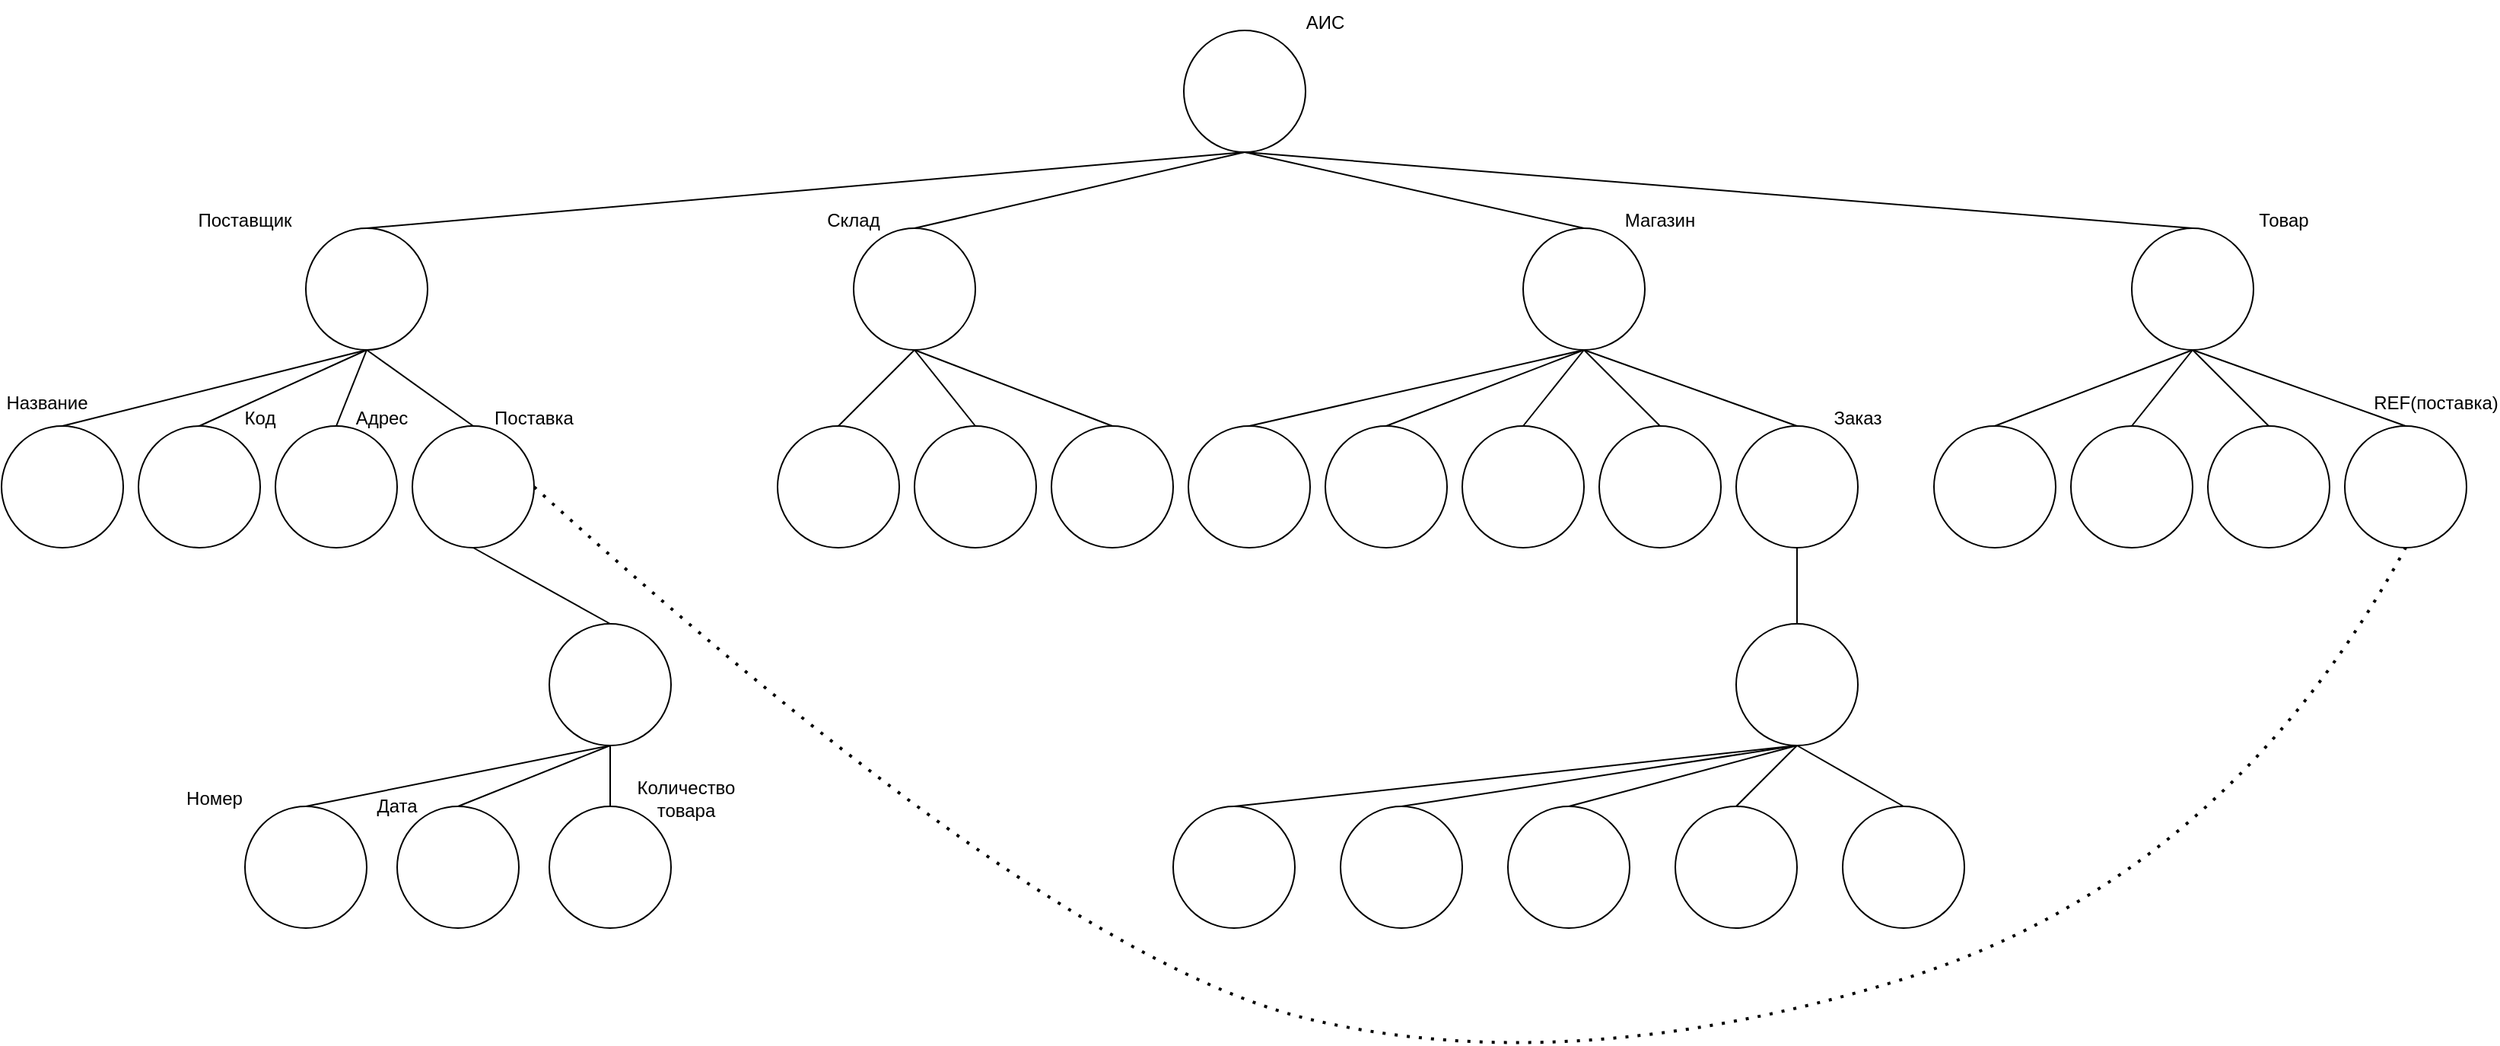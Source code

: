 <mxfile version="15.7.1" type="github">
  <diagram id="nbO-xUztNOdvrbBRGyaU" name="Page-1">
    <mxGraphModel dx="1826" dy="781" grid="1" gridSize="10" guides="1" tooltips="1" connect="1" arrows="1" fold="1" page="1" pageScale="1" pageWidth="1654" pageHeight="1169" math="0" shadow="0">
      <root>
        <mxCell id="0" />
        <mxCell id="1" parent="0" />
        <mxCell id="AkOpAmFY5jFsptfe66Um-1" value="" style="ellipse;whiteSpace=wrap;html=1;aspect=fixed;shadow=0;" vertex="1" parent="1">
          <mxGeometry x="787" y="90" width="80" height="80" as="geometry" />
        </mxCell>
        <mxCell id="AkOpAmFY5jFsptfe66Um-3" value="" style="ellipse;whiteSpace=wrap;html=1;aspect=fixed;shadow=0;fillColor=#FFFFFF;" vertex="1" parent="1">
          <mxGeometry x="210" y="220" width="80" height="80" as="geometry" />
        </mxCell>
        <mxCell id="AkOpAmFY5jFsptfe66Um-4" value="" style="ellipse;whiteSpace=wrap;html=1;aspect=fixed;shadow=0;fillColor=#FFFFFF;" vertex="1" parent="1">
          <mxGeometry x="570" y="220" width="80" height="80" as="geometry" />
        </mxCell>
        <mxCell id="AkOpAmFY5jFsptfe66Um-5" value="" style="ellipse;whiteSpace=wrap;html=1;aspect=fixed;shadow=0;fillColor=#FFFFFF;" vertex="1" parent="1">
          <mxGeometry x="1010" y="220" width="80" height="80" as="geometry" />
        </mxCell>
        <mxCell id="AkOpAmFY5jFsptfe66Um-6" value="" style="ellipse;whiteSpace=wrap;html=1;aspect=fixed;shadow=0;fillColor=#FFFFFF;" vertex="1" parent="1">
          <mxGeometry x="1410" y="220" width="80" height="80" as="geometry" />
        </mxCell>
        <mxCell id="AkOpAmFY5jFsptfe66Um-8" value="" style="endArrow=none;html=1;rounded=0;exitX=0.5;exitY=0;exitDx=0;exitDy=0;entryX=0.5;entryY=1;entryDx=0;entryDy=0;" edge="1" parent="1" source="AkOpAmFY5jFsptfe66Um-3" target="AkOpAmFY5jFsptfe66Um-1">
          <mxGeometry width="50" height="50" relative="1" as="geometry">
            <mxPoint x="677" y="220" as="sourcePoint" />
            <mxPoint x="727" y="170" as="targetPoint" />
          </mxGeometry>
        </mxCell>
        <mxCell id="AkOpAmFY5jFsptfe66Um-9" value="" style="endArrow=none;html=1;rounded=0;exitX=0.5;exitY=0;exitDx=0;exitDy=0;" edge="1" parent="1" source="AkOpAmFY5jFsptfe66Um-4">
          <mxGeometry width="50" height="50" relative="1" as="geometry">
            <mxPoint x="597" y="230" as="sourcePoint" />
            <mxPoint x="827" y="170" as="targetPoint" />
          </mxGeometry>
        </mxCell>
        <mxCell id="AkOpAmFY5jFsptfe66Um-10" value="" style="endArrow=none;html=1;rounded=0;exitX=0.5;exitY=0;exitDx=0;exitDy=0;" edge="1" parent="1" source="AkOpAmFY5jFsptfe66Um-5">
          <mxGeometry width="50" height="50" relative="1" as="geometry">
            <mxPoint x="807" y="250" as="sourcePoint" />
            <mxPoint x="827" y="170" as="targetPoint" />
          </mxGeometry>
        </mxCell>
        <mxCell id="AkOpAmFY5jFsptfe66Um-11" value="" style="endArrow=none;html=1;rounded=0;entryX=0.5;entryY=0;entryDx=0;entryDy=0;" edge="1" parent="1" target="AkOpAmFY5jFsptfe66Um-6">
          <mxGeometry width="50" height="50" relative="1" as="geometry">
            <mxPoint x="827" y="170" as="sourcePoint" />
            <mxPoint x="997" y="160" as="targetPoint" />
          </mxGeometry>
        </mxCell>
        <mxCell id="AkOpAmFY5jFsptfe66Um-12" value="Поставщик" style="text;html=1;strokeColor=none;fillColor=none;align=center;verticalAlign=middle;whiteSpace=wrap;rounded=0;shadow=0;" vertex="1" parent="1">
          <mxGeometry x="140" y="200" width="60" height="30" as="geometry" />
        </mxCell>
        <mxCell id="AkOpAmFY5jFsptfe66Um-13" value="Склад" style="text;html=1;strokeColor=none;fillColor=none;align=center;verticalAlign=middle;whiteSpace=wrap;rounded=0;shadow=0;" vertex="1" parent="1">
          <mxGeometry x="540" y="200" width="60" height="30" as="geometry" />
        </mxCell>
        <mxCell id="AkOpAmFY5jFsptfe66Um-14" value="Магазин" style="text;html=1;strokeColor=none;fillColor=none;align=center;verticalAlign=middle;whiteSpace=wrap;rounded=0;shadow=0;" vertex="1" parent="1">
          <mxGeometry x="1070" y="205" width="60" height="20" as="geometry" />
        </mxCell>
        <mxCell id="AkOpAmFY5jFsptfe66Um-15" value="Товар" style="text;html=1;strokeColor=none;fillColor=none;align=center;verticalAlign=middle;whiteSpace=wrap;rounded=0;shadow=0;" vertex="1" parent="1">
          <mxGeometry x="1480" y="200" width="60" height="30" as="geometry" />
        </mxCell>
        <mxCell id="AkOpAmFY5jFsptfe66Um-16" value="АИС" style="text;html=1;strokeColor=none;fillColor=none;align=center;verticalAlign=middle;whiteSpace=wrap;rounded=0;shadow=0;" vertex="1" parent="1">
          <mxGeometry x="850" y="70" width="60" height="30" as="geometry" />
        </mxCell>
        <mxCell id="AkOpAmFY5jFsptfe66Um-17" value="" style="ellipse;whiteSpace=wrap;html=1;aspect=fixed;shadow=0;fillColor=#FFFFFF;" vertex="1" parent="1">
          <mxGeometry x="280" y="350" width="80" height="80" as="geometry" />
        </mxCell>
        <mxCell id="AkOpAmFY5jFsptfe66Um-20" value="" style="ellipse;whiteSpace=wrap;html=1;aspect=fixed;shadow=0;fillColor=#FFFFFF;" vertex="1" parent="1">
          <mxGeometry x="190" y="350" width="80" height="80" as="geometry" />
        </mxCell>
        <mxCell id="AkOpAmFY5jFsptfe66Um-21" value="" style="ellipse;whiteSpace=wrap;html=1;aspect=fixed;shadow=0;fillColor=#FFFFFF;" vertex="1" parent="1">
          <mxGeometry x="100" y="350" width="80" height="80" as="geometry" />
        </mxCell>
        <mxCell id="AkOpAmFY5jFsptfe66Um-22" value="" style="ellipse;whiteSpace=wrap;html=1;aspect=fixed;shadow=0;fillColor=#FFFFFF;" vertex="1" parent="1">
          <mxGeometry x="10" y="350" width="80" height="80" as="geometry" />
        </mxCell>
        <mxCell id="AkOpAmFY5jFsptfe66Um-23" value="Код" style="text;html=1;strokeColor=none;fillColor=none;align=center;verticalAlign=middle;whiteSpace=wrap;rounded=0;shadow=0;" vertex="1" parent="1">
          <mxGeometry x="150" y="330" width="60" height="30" as="geometry" />
        </mxCell>
        <mxCell id="AkOpAmFY5jFsptfe66Um-24" value="Название" style="text;html=1;strokeColor=none;fillColor=none;align=center;verticalAlign=middle;whiteSpace=wrap;rounded=0;shadow=0;" vertex="1" parent="1">
          <mxGeometry x="10" y="320" width="60" height="30" as="geometry" />
        </mxCell>
        <mxCell id="AkOpAmFY5jFsptfe66Um-25" value="Адрес" style="text;html=1;strokeColor=none;fillColor=none;align=center;verticalAlign=middle;whiteSpace=wrap;rounded=0;shadow=0;" vertex="1" parent="1">
          <mxGeometry x="230" y="330" width="60" height="30" as="geometry" />
        </mxCell>
        <mxCell id="AkOpAmFY5jFsptfe66Um-26" value="Поставка" style="text;html=1;strokeColor=none;fillColor=none;align=center;verticalAlign=middle;whiteSpace=wrap;rounded=0;shadow=0;" vertex="1" parent="1">
          <mxGeometry x="330" y="330" width="60" height="30" as="geometry" />
        </mxCell>
        <mxCell id="AkOpAmFY5jFsptfe66Um-27" value="" style="endArrow=none;html=1;rounded=0;entryX=0.5;entryY=1;entryDx=0;entryDy=0;exitX=0.5;exitY=0;exitDx=0;exitDy=0;" edge="1" parent="1" source="AkOpAmFY5jFsptfe66Um-17" target="AkOpAmFY5jFsptfe66Um-3">
          <mxGeometry width="50" height="50" relative="1" as="geometry">
            <mxPoint x="360" y="580" as="sourcePoint" />
            <mxPoint x="410" y="530" as="targetPoint" />
          </mxGeometry>
        </mxCell>
        <mxCell id="AkOpAmFY5jFsptfe66Um-28" value="" style="endArrow=none;html=1;rounded=0;entryX=0.5;entryY=1;entryDx=0;entryDy=0;exitX=0.5;exitY=0;exitDx=0;exitDy=0;" edge="1" parent="1" source="AkOpAmFY5jFsptfe66Um-20" target="AkOpAmFY5jFsptfe66Um-3">
          <mxGeometry width="50" height="50" relative="1" as="geometry">
            <mxPoint x="250" y="310" as="sourcePoint" />
            <mxPoint x="300" y="260" as="targetPoint" />
          </mxGeometry>
        </mxCell>
        <mxCell id="AkOpAmFY5jFsptfe66Um-29" value="" style="endArrow=none;html=1;rounded=0;exitX=0.5;exitY=0;exitDx=0;exitDy=0;entryX=0.5;entryY=1;entryDx=0;entryDy=0;" edge="1" parent="1" source="AkOpAmFY5jFsptfe66Um-21" target="AkOpAmFY5jFsptfe66Um-3">
          <mxGeometry width="50" height="50" relative="1" as="geometry">
            <mxPoint x="140" y="310" as="sourcePoint" />
            <mxPoint x="410" y="300" as="targetPoint" />
          </mxGeometry>
        </mxCell>
        <mxCell id="AkOpAmFY5jFsptfe66Um-30" value="" style="endArrow=none;html=1;rounded=0;entryX=0.5;entryY=1;entryDx=0;entryDy=0;exitX=0.5;exitY=0;exitDx=0;exitDy=0;" edge="1" parent="1" source="AkOpAmFY5jFsptfe66Um-22" target="AkOpAmFY5jFsptfe66Um-3">
          <mxGeometry width="50" height="50" relative="1" as="geometry">
            <mxPoint x="110" y="340" as="sourcePoint" />
            <mxPoint x="160" y="290" as="targetPoint" />
            <Array as="points" />
          </mxGeometry>
        </mxCell>
        <mxCell id="AkOpAmFY5jFsptfe66Um-31" value="" style="ellipse;whiteSpace=wrap;html=1;aspect=fixed;shadow=0;fillColor=#FFFFFF;" vertex="1" parent="1">
          <mxGeometry x="370" y="480" width="80" height="80" as="geometry" />
        </mxCell>
        <mxCell id="AkOpAmFY5jFsptfe66Um-32" value="" style="ellipse;whiteSpace=wrap;html=1;aspect=fixed;shadow=0;fillColor=#FFFFFF;" vertex="1" parent="1">
          <mxGeometry x="370" y="600" width="80" height="80" as="geometry" />
        </mxCell>
        <mxCell id="AkOpAmFY5jFsptfe66Um-33" value="" style="ellipse;whiteSpace=wrap;html=1;aspect=fixed;shadow=0;fillColor=#FFFFFF;" vertex="1" parent="1">
          <mxGeometry x="270" y="600" width="80" height="80" as="geometry" />
        </mxCell>
        <mxCell id="AkOpAmFY5jFsptfe66Um-34" value="" style="ellipse;whiteSpace=wrap;html=1;aspect=fixed;shadow=0;fillColor=#FFFFFF;" vertex="1" parent="1">
          <mxGeometry x="170" y="600" width="80" height="80" as="geometry" />
        </mxCell>
        <mxCell id="AkOpAmFY5jFsptfe66Um-35" value="" style="endArrow=none;html=1;rounded=0;entryX=0.5;entryY=1;entryDx=0;entryDy=0;exitX=0.5;exitY=0;exitDx=0;exitDy=0;" edge="1" parent="1" source="AkOpAmFY5jFsptfe66Um-32" target="AkOpAmFY5jFsptfe66Um-31">
          <mxGeometry width="50" height="50" relative="1" as="geometry">
            <mxPoint x="310" y="840" as="sourcePoint" />
            <mxPoint x="360" y="790" as="targetPoint" />
          </mxGeometry>
        </mxCell>
        <mxCell id="AkOpAmFY5jFsptfe66Um-36" value="" style="endArrow=none;html=1;rounded=0;entryX=0.5;entryY=1;entryDx=0;entryDy=0;exitX=0.5;exitY=0;exitDx=0;exitDy=0;" edge="1" parent="1" source="AkOpAmFY5jFsptfe66Um-31" target="AkOpAmFY5jFsptfe66Um-17">
          <mxGeometry width="50" height="50" relative="1" as="geometry">
            <mxPoint x="500" y="640" as="sourcePoint" />
            <mxPoint x="550" y="590" as="targetPoint" />
          </mxGeometry>
        </mxCell>
        <mxCell id="AkOpAmFY5jFsptfe66Um-37" value="" style="endArrow=none;html=1;rounded=0;entryX=0.5;entryY=1;entryDx=0;entryDy=0;exitX=0.5;exitY=0;exitDx=0;exitDy=0;" edge="1" parent="1" source="AkOpAmFY5jFsptfe66Um-33" target="AkOpAmFY5jFsptfe66Um-31">
          <mxGeometry width="50" height="50" relative="1" as="geometry">
            <mxPoint x="160" y="800" as="sourcePoint" />
            <mxPoint x="210" y="750" as="targetPoint" />
          </mxGeometry>
        </mxCell>
        <mxCell id="AkOpAmFY5jFsptfe66Um-38" value="" style="endArrow=none;html=1;rounded=0;entryX=0.5;entryY=1;entryDx=0;entryDy=0;exitX=0.5;exitY=0;exitDx=0;exitDy=0;startArrow=none;" edge="1" parent="1" source="AkOpAmFY5jFsptfe66Um-34" target="AkOpAmFY5jFsptfe66Um-31">
          <mxGeometry width="50" height="50" relative="1" as="geometry">
            <mxPoint x="200" y="830" as="sourcePoint" />
            <mxPoint x="250" y="780" as="targetPoint" />
          </mxGeometry>
        </mxCell>
        <mxCell id="AkOpAmFY5jFsptfe66Um-39" value="Номер" style="text;html=1;strokeColor=none;fillColor=none;align=center;verticalAlign=middle;whiteSpace=wrap;rounded=0;shadow=0;" vertex="1" parent="1">
          <mxGeometry x="120" y="580" width="60" height="30" as="geometry" />
        </mxCell>
        <mxCell id="AkOpAmFY5jFsptfe66Um-40" value="Дата" style="text;html=1;strokeColor=none;fillColor=none;align=center;verticalAlign=middle;whiteSpace=wrap;rounded=0;shadow=0;" vertex="1" parent="1">
          <mxGeometry x="240" y="585" width="60" height="30" as="geometry" />
        </mxCell>
        <mxCell id="AkOpAmFY5jFsptfe66Um-42" value="Количество товара" style="text;html=1;strokeColor=none;fillColor=none;align=center;verticalAlign=middle;whiteSpace=wrap;rounded=0;shadow=0;" vertex="1" parent="1">
          <mxGeometry x="430" y="575" width="60" height="40" as="geometry" />
        </mxCell>
        <mxCell id="AkOpAmFY5jFsptfe66Um-43" value="" style="ellipse;whiteSpace=wrap;html=1;aspect=fixed;shadow=0;fillColor=#FFFFFF;" vertex="1" parent="1">
          <mxGeometry x="790" y="350" width="80" height="80" as="geometry" />
        </mxCell>
        <mxCell id="AkOpAmFY5jFsptfe66Um-44" value="" style="ellipse;whiteSpace=wrap;html=1;aspect=fixed;shadow=0;fillColor=#FFFFFF;" vertex="1" parent="1">
          <mxGeometry x="880" y="350" width="80" height="80" as="geometry" />
        </mxCell>
        <mxCell id="AkOpAmFY5jFsptfe66Um-45" value="" style="ellipse;whiteSpace=wrap;html=1;aspect=fixed;shadow=0;fillColor=#FFFFFF;" vertex="1" parent="1">
          <mxGeometry x="970" y="350" width="80" height="80" as="geometry" />
        </mxCell>
        <mxCell id="AkOpAmFY5jFsptfe66Um-46" value="" style="ellipse;whiteSpace=wrap;html=1;aspect=fixed;shadow=0;fillColor=#FFFFFF;" vertex="1" parent="1">
          <mxGeometry x="1060" y="350" width="80" height="80" as="geometry" />
        </mxCell>
        <mxCell id="AkOpAmFY5jFsptfe66Um-47" value="" style="ellipse;whiteSpace=wrap;html=1;aspect=fixed;shadow=0;fillColor=#FFFFFF;" vertex="1" parent="1">
          <mxGeometry x="1150" y="350" width="80" height="80" as="geometry" />
        </mxCell>
        <mxCell id="AkOpAmFY5jFsptfe66Um-48" value="" style="endArrow=none;html=1;rounded=0;entryX=0.5;entryY=1;entryDx=0;entryDy=0;exitX=0.5;exitY=0;exitDx=0;exitDy=0;" edge="1" parent="1" source="AkOpAmFY5jFsptfe66Um-43" target="AkOpAmFY5jFsptfe66Um-5">
          <mxGeometry width="50" height="50" relative="1" as="geometry">
            <mxPoint x="740" y="550" as="sourcePoint" />
            <mxPoint x="790" y="500" as="targetPoint" />
          </mxGeometry>
        </mxCell>
        <mxCell id="AkOpAmFY5jFsptfe66Um-49" value="" style="endArrow=none;html=1;rounded=0;entryX=0.5;entryY=1;entryDx=0;entryDy=0;exitX=0.5;exitY=0;exitDx=0;exitDy=0;" edge="1" parent="1" source="AkOpAmFY5jFsptfe66Um-44" target="AkOpAmFY5jFsptfe66Um-5">
          <mxGeometry width="50" height="50" relative="1" as="geometry">
            <mxPoint x="760" y="530" as="sourcePoint" />
            <mxPoint x="810" y="480" as="targetPoint" />
          </mxGeometry>
        </mxCell>
        <mxCell id="AkOpAmFY5jFsptfe66Um-50" value="" style="endArrow=none;html=1;rounded=0;entryX=0.5;entryY=1;entryDx=0;entryDy=0;exitX=0.5;exitY=0;exitDx=0;exitDy=0;" edge="1" parent="1" source="AkOpAmFY5jFsptfe66Um-45" target="AkOpAmFY5jFsptfe66Um-5">
          <mxGeometry width="50" height="50" relative="1" as="geometry">
            <mxPoint x="930" y="620" as="sourcePoint" />
            <mxPoint x="980" y="570" as="targetPoint" />
          </mxGeometry>
        </mxCell>
        <mxCell id="AkOpAmFY5jFsptfe66Um-51" value="" style="endArrow=none;html=1;rounded=0;exitX=0.5;exitY=0;exitDx=0;exitDy=0;entryX=0.5;entryY=1;entryDx=0;entryDy=0;" edge="1" parent="1" source="AkOpAmFY5jFsptfe66Um-46" target="AkOpAmFY5jFsptfe66Um-5">
          <mxGeometry width="50" height="50" relative="1" as="geometry">
            <mxPoint x="1020" y="590" as="sourcePoint" />
            <mxPoint x="1180" y="280" as="targetPoint" />
          </mxGeometry>
        </mxCell>
        <mxCell id="AkOpAmFY5jFsptfe66Um-52" value="" style="endArrow=none;html=1;rounded=0;entryX=0.5;entryY=1;entryDx=0;entryDy=0;exitX=0.5;exitY=0;exitDx=0;exitDy=0;" edge="1" parent="1" source="AkOpAmFY5jFsptfe66Um-47" target="AkOpAmFY5jFsptfe66Um-5">
          <mxGeometry width="50" height="50" relative="1" as="geometry">
            <mxPoint x="940" y="600" as="sourcePoint" />
            <mxPoint x="990" y="550" as="targetPoint" />
          </mxGeometry>
        </mxCell>
        <mxCell id="AkOpAmFY5jFsptfe66Um-53" value="Заказ" style="text;html=1;strokeColor=none;fillColor=none;align=center;verticalAlign=middle;whiteSpace=wrap;rounded=0;shadow=0;" vertex="1" parent="1">
          <mxGeometry x="1200" y="330" width="60" height="30" as="geometry" />
        </mxCell>
        <mxCell id="AkOpAmFY5jFsptfe66Um-54" value="" style="ellipse;whiteSpace=wrap;html=1;aspect=fixed;shadow=0;fillColor=#FFFFFF;" vertex="1" parent="1">
          <mxGeometry x="1150" y="480" width="80" height="80" as="geometry" />
        </mxCell>
        <mxCell id="AkOpAmFY5jFsptfe66Um-55" value="" style="endArrow=none;html=1;rounded=0;entryX=0.5;entryY=1;entryDx=0;entryDy=0;exitX=0.5;exitY=0;exitDx=0;exitDy=0;" edge="1" parent="1" source="AkOpAmFY5jFsptfe66Um-54" target="AkOpAmFY5jFsptfe66Um-47">
          <mxGeometry width="50" height="50" relative="1" as="geometry">
            <mxPoint x="980" y="660" as="sourcePoint" />
            <mxPoint x="1030" y="610" as="targetPoint" />
          </mxGeometry>
        </mxCell>
        <mxCell id="AkOpAmFY5jFsptfe66Um-56" value="" style="ellipse;whiteSpace=wrap;html=1;aspect=fixed;shadow=0;fillColor=#FFFFFF;" vertex="1" parent="1">
          <mxGeometry x="780" y="600" width="80" height="80" as="geometry" />
        </mxCell>
        <mxCell id="AkOpAmFY5jFsptfe66Um-57" value="" style="ellipse;whiteSpace=wrap;html=1;aspect=fixed;shadow=0;fillColor=#FFFFFF;" vertex="1" parent="1">
          <mxGeometry x="890" y="600" width="80" height="80" as="geometry" />
        </mxCell>
        <mxCell id="AkOpAmFY5jFsptfe66Um-58" value="" style="ellipse;whiteSpace=wrap;html=1;aspect=fixed;shadow=0;fillColor=#FFFFFF;" vertex="1" parent="1">
          <mxGeometry x="1000" y="600" width="80" height="80" as="geometry" />
        </mxCell>
        <mxCell id="AkOpAmFY5jFsptfe66Um-59" value="" style="ellipse;whiteSpace=wrap;html=1;aspect=fixed;shadow=0;fillColor=#FFFFFF;" vertex="1" parent="1">
          <mxGeometry x="1110" y="600" width="80" height="80" as="geometry" />
        </mxCell>
        <mxCell id="AkOpAmFY5jFsptfe66Um-60" value="" style="ellipse;whiteSpace=wrap;html=1;aspect=fixed;shadow=0;fillColor=#FFFFFF;" vertex="1" parent="1">
          <mxGeometry x="1220" y="600" width="80" height="80" as="geometry" />
        </mxCell>
        <mxCell id="AkOpAmFY5jFsptfe66Um-61" value="" style="endArrow=none;html=1;rounded=0;exitX=0.5;exitY=0;exitDx=0;exitDy=0;entryX=0.5;entryY=1;entryDx=0;entryDy=0;" edge="1" parent="1" source="AkOpAmFY5jFsptfe66Um-56" target="AkOpAmFY5jFsptfe66Um-54">
          <mxGeometry width="50" height="50" relative="1" as="geometry">
            <mxPoint x="900" y="570" as="sourcePoint" />
            <mxPoint x="950" y="520" as="targetPoint" />
          </mxGeometry>
        </mxCell>
        <mxCell id="AkOpAmFY5jFsptfe66Um-62" value="" style="endArrow=none;html=1;rounded=0;exitX=0.5;exitY=0;exitDx=0;exitDy=0;entryX=0.5;entryY=1;entryDx=0;entryDy=0;" edge="1" parent="1" source="AkOpAmFY5jFsptfe66Um-57" target="AkOpAmFY5jFsptfe66Um-54">
          <mxGeometry width="50" height="50" relative="1" as="geometry">
            <mxPoint x="970" y="570" as="sourcePoint" />
            <mxPoint x="1020" y="520" as="targetPoint" />
          </mxGeometry>
        </mxCell>
        <mxCell id="AkOpAmFY5jFsptfe66Um-63" value="" style="endArrow=none;html=1;rounded=0;exitX=0.5;exitY=0;exitDx=0;exitDy=0;entryX=0.5;entryY=1;entryDx=0;entryDy=0;" edge="1" parent="1" source="AkOpAmFY5jFsptfe66Um-58" target="AkOpAmFY5jFsptfe66Um-54">
          <mxGeometry width="50" height="50" relative="1" as="geometry">
            <mxPoint x="1050" y="570" as="sourcePoint" />
            <mxPoint x="1100" y="520" as="targetPoint" />
          </mxGeometry>
        </mxCell>
        <mxCell id="AkOpAmFY5jFsptfe66Um-64" value="" style="endArrow=none;html=1;rounded=0;exitX=0.5;exitY=0;exitDx=0;exitDy=0;entryX=0.5;entryY=1;entryDx=0;entryDy=0;" edge="1" parent="1" source="AkOpAmFY5jFsptfe66Um-59" target="AkOpAmFY5jFsptfe66Um-54">
          <mxGeometry width="50" height="50" relative="1" as="geometry">
            <mxPoint x="1140" y="560" as="sourcePoint" />
            <mxPoint x="1190" y="510" as="targetPoint" />
          </mxGeometry>
        </mxCell>
        <mxCell id="AkOpAmFY5jFsptfe66Um-65" value="" style="endArrow=none;html=1;rounded=0;exitX=0.5;exitY=0;exitDx=0;exitDy=0;entryX=0.5;entryY=1;entryDx=0;entryDy=0;" edge="1" parent="1" source="AkOpAmFY5jFsptfe66Um-60" target="AkOpAmFY5jFsptfe66Um-54">
          <mxGeometry width="50" height="50" relative="1" as="geometry">
            <mxPoint x="1080" y="800" as="sourcePoint" />
            <mxPoint x="1130" y="750" as="targetPoint" />
          </mxGeometry>
        </mxCell>
        <mxCell id="AkOpAmFY5jFsptfe66Um-66" value="" style="ellipse;whiteSpace=wrap;html=1;aspect=fixed;shadow=0;fillColor=#FFFFFF;" vertex="1" parent="1">
          <mxGeometry x="1550" y="350" width="80" height="80" as="geometry" />
        </mxCell>
        <mxCell id="AkOpAmFY5jFsptfe66Um-67" value="" style="endArrow=none;html=1;rounded=0;exitX=0.5;exitY=1;exitDx=0;exitDy=0;entryX=0.5;entryY=0;entryDx=0;entryDy=0;" edge="1" parent="1" source="AkOpAmFY5jFsptfe66Um-6" target="AkOpAmFY5jFsptfe66Um-66">
          <mxGeometry width="50" height="50" relative="1" as="geometry">
            <mxPoint x="1370" y="330" as="sourcePoint" />
            <mxPoint x="1420" y="280" as="targetPoint" />
          </mxGeometry>
        </mxCell>
        <mxCell id="AkOpAmFY5jFsptfe66Um-69" value="REF(поставка)" style="text;html=1;strokeColor=none;fillColor=none;align=center;verticalAlign=middle;whiteSpace=wrap;rounded=0;shadow=0;" vertex="1" parent="1">
          <mxGeometry x="1580" y="320" width="60" height="30" as="geometry" />
        </mxCell>
        <mxCell id="AkOpAmFY5jFsptfe66Um-71" value="" style="endArrow=none;dashed=1;html=1;dashPattern=1 3;strokeWidth=2;rounded=0;curved=1;exitX=1;exitY=0.5;exitDx=0;exitDy=0;entryX=0.5;entryY=1;entryDx=0;entryDy=0;" edge="1" parent="1" source="AkOpAmFY5jFsptfe66Um-17" target="AkOpAmFY5jFsptfe66Um-66">
          <mxGeometry width="50" height="50" relative="1" as="geometry">
            <mxPoint x="620" y="580" as="sourcePoint" />
            <mxPoint x="710" y="440" as="targetPoint" />
            <Array as="points">
              <mxPoint x="700" y="700" />
              <mxPoint x="1040" y="780" />
              <mxPoint x="1470" y="650" />
            </Array>
          </mxGeometry>
        </mxCell>
        <mxCell id="AkOpAmFY5jFsptfe66Um-72" value="" style="ellipse;whiteSpace=wrap;html=1;aspect=fixed;shadow=0;fillColor=#FFFFFF;" vertex="1" parent="1">
          <mxGeometry x="520" y="350" width="80" height="80" as="geometry" />
        </mxCell>
        <mxCell id="AkOpAmFY5jFsptfe66Um-73" value="" style="ellipse;whiteSpace=wrap;html=1;aspect=fixed;shadow=0;fillColor=#FFFFFF;" vertex="1" parent="1">
          <mxGeometry x="610" y="350" width="80" height="80" as="geometry" />
        </mxCell>
        <mxCell id="AkOpAmFY5jFsptfe66Um-74" value="" style="ellipse;whiteSpace=wrap;html=1;aspect=fixed;shadow=0;fillColor=#FFFFFF;" vertex="1" parent="1">
          <mxGeometry x="700" y="350" width="80" height="80" as="geometry" />
        </mxCell>
        <mxCell id="AkOpAmFY5jFsptfe66Um-75" value="" style="endArrow=none;html=1;rounded=0;curved=1;entryX=0.5;entryY=1;entryDx=0;entryDy=0;exitX=0.5;exitY=0;exitDx=0;exitDy=0;" edge="1" parent="1" source="AkOpAmFY5jFsptfe66Um-74" target="AkOpAmFY5jFsptfe66Um-4">
          <mxGeometry width="50" height="50" relative="1" as="geometry">
            <mxPoint x="720" y="530" as="sourcePoint" />
            <mxPoint x="770" y="480" as="targetPoint" />
          </mxGeometry>
        </mxCell>
        <mxCell id="AkOpAmFY5jFsptfe66Um-76" value="" style="endArrow=none;html=1;rounded=0;curved=1;entryX=0.5;entryY=1;entryDx=0;entryDy=0;exitX=0.5;exitY=0;exitDx=0;exitDy=0;" edge="1" parent="1" source="AkOpAmFY5jFsptfe66Um-73" target="AkOpAmFY5jFsptfe66Um-4">
          <mxGeometry width="50" height="50" relative="1" as="geometry">
            <mxPoint x="700" y="590" as="sourcePoint" />
            <mxPoint x="750" y="540" as="targetPoint" />
          </mxGeometry>
        </mxCell>
        <mxCell id="AkOpAmFY5jFsptfe66Um-77" value="" style="endArrow=none;html=1;rounded=0;curved=1;entryX=0.5;entryY=1;entryDx=0;entryDy=0;exitX=0.5;exitY=0;exitDx=0;exitDy=0;" edge="1" parent="1" source="AkOpAmFY5jFsptfe66Um-72" target="AkOpAmFY5jFsptfe66Um-4">
          <mxGeometry width="50" height="50" relative="1" as="geometry">
            <mxPoint x="670" y="560" as="sourcePoint" />
            <mxPoint x="720" y="510" as="targetPoint" />
          </mxGeometry>
        </mxCell>
        <mxCell id="AkOpAmFY5jFsptfe66Um-78" value="" style="ellipse;whiteSpace=wrap;html=1;aspect=fixed;shadow=0;fillColor=#FFFFFF;" vertex="1" parent="1">
          <mxGeometry x="1460" y="350" width="80" height="80" as="geometry" />
        </mxCell>
        <mxCell id="AkOpAmFY5jFsptfe66Um-79" value="" style="ellipse;whiteSpace=wrap;html=1;aspect=fixed;shadow=0;fillColor=#FFFFFF;" vertex="1" parent="1">
          <mxGeometry x="1370" y="350" width="80" height="80" as="geometry" />
        </mxCell>
        <mxCell id="AkOpAmFY5jFsptfe66Um-80" value="" style="ellipse;whiteSpace=wrap;html=1;aspect=fixed;shadow=0;fillColor=#FFFFFF;" vertex="1" parent="1">
          <mxGeometry x="1280" y="350" width="80" height="80" as="geometry" />
        </mxCell>
        <mxCell id="AkOpAmFY5jFsptfe66Um-82" value="" style="endArrow=none;html=1;rounded=0;curved=1;exitX=0.5;exitY=1;exitDx=0;exitDy=0;entryX=0.5;entryY=0;entryDx=0;entryDy=0;" edge="1" parent="1" source="AkOpAmFY5jFsptfe66Um-6" target="AkOpAmFY5jFsptfe66Um-80">
          <mxGeometry width="50" height="50" relative="1" as="geometry">
            <mxPoint x="1340" y="540" as="sourcePoint" />
            <mxPoint x="1390" y="490" as="targetPoint" />
          </mxGeometry>
        </mxCell>
        <mxCell id="AkOpAmFY5jFsptfe66Um-83" value="" style="endArrow=none;html=1;rounded=0;curved=1;entryX=0.5;entryY=1;entryDx=0;entryDy=0;exitX=0.5;exitY=0;exitDx=0;exitDy=0;" edge="1" parent="1" source="AkOpAmFY5jFsptfe66Um-79" target="AkOpAmFY5jFsptfe66Um-6">
          <mxGeometry width="50" height="50" relative="1" as="geometry">
            <mxPoint x="1310" y="550" as="sourcePoint" />
            <mxPoint x="1360" y="500" as="targetPoint" />
          </mxGeometry>
        </mxCell>
        <mxCell id="AkOpAmFY5jFsptfe66Um-84" value="" style="endArrow=none;html=1;rounded=0;curved=1;exitX=0.5;exitY=0;exitDx=0;exitDy=0;entryX=0.5;entryY=1;entryDx=0;entryDy=0;" edge="1" parent="1" source="AkOpAmFY5jFsptfe66Um-78" target="AkOpAmFY5jFsptfe66Um-6">
          <mxGeometry width="50" height="50" relative="1" as="geometry">
            <mxPoint x="1360" y="520" as="sourcePoint" />
            <mxPoint x="1250" y="300" as="targetPoint" />
          </mxGeometry>
        </mxCell>
      </root>
    </mxGraphModel>
  </diagram>
</mxfile>
